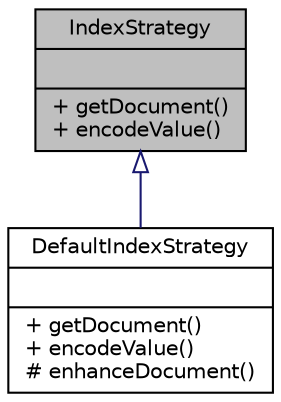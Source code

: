 digraph "IndexStrategy"
{
  edge [fontname="Helvetica",fontsize="10",labelfontname="Helvetica",labelfontsize="10"];
  node [fontname="Helvetica",fontsize="10",shape=record];
  Node0 [label="{IndexStrategy\n||+ getDocument()\l+ encodeValue()\l}",height=0.2,width=0.4,color="black", fillcolor="grey75", style="filled", fontcolor="black"];
  Node0 -> Node1 [dir="back",color="midnightblue",fontsize="10",style="solid",arrowtail="onormal",fontname="Helvetica"];
  Node1 [label="{DefaultIndexStrategy\n||+ getDocument()\l+ encodeValue()\l# enhanceDocument()\l}",height=0.2,width=0.4,color="black", fillcolor="white", style="filled",URL="$classwcmf_1_1lib_1_1search_1_1impl_1_1_default_index_strategy.html",tooltip="DefaultIndexStrategy implements indexing of all PersistentObject values and might be customized by ov..."];
}
